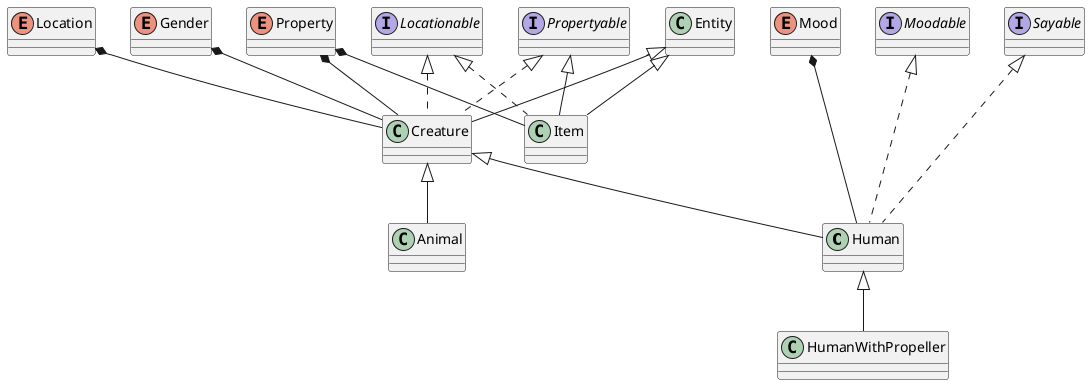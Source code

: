 @startuml
'https://plantuml.com/sequence-diagram
class Human
class Animal
class Creature
class HumanWithPropeller
class Item
class Entity

enum Gender
enum Location
enum Mood
enum Property

Interface Locationable
Interface Moodable
Interface Propertyable
Interface Sayable

Gender *-- Creature
Location *-- Creature
Mood *--- Human
Property *-- Creature
Property *-- Item

Sayable <|... Human
Locationable <|.. Creature
Propertyable <|.. Creature
Moodable <|... Human
Propertyable <|-- Item
Locationable <|.. Item

Entity <|-- Creature
Creature <|-- Human
Creature <|-- Animal
Human <|-- HumanWithPropeller
Entity <|-- Item



@enduml